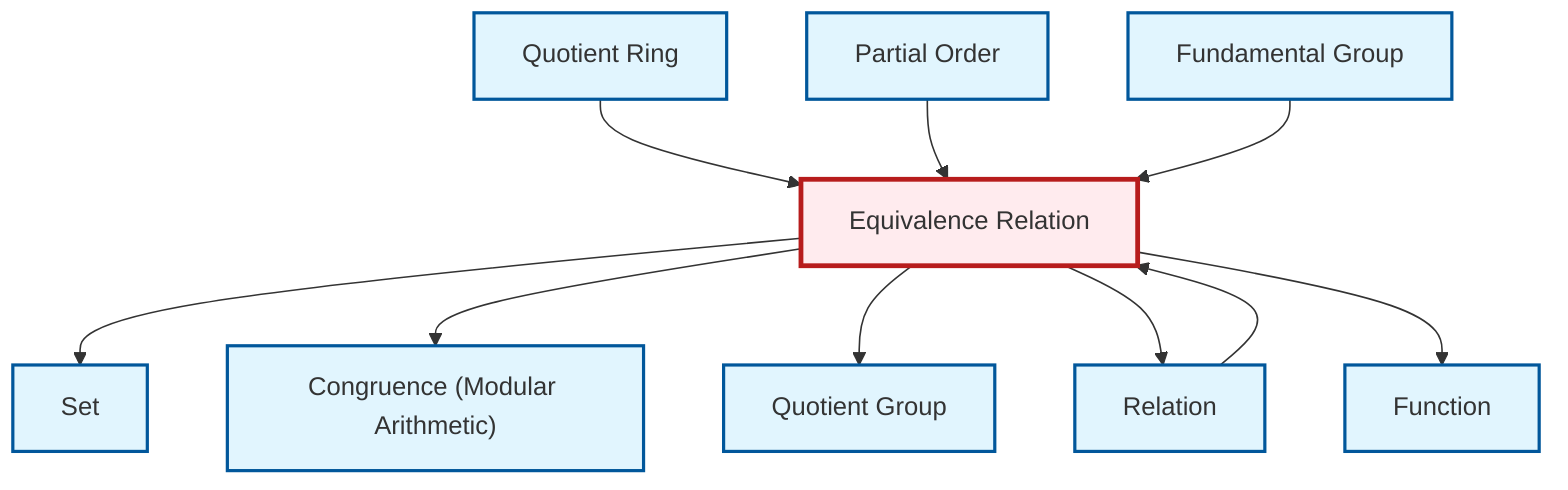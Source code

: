 graph TD
    classDef definition fill:#e1f5fe,stroke:#01579b,stroke-width:2px
    classDef theorem fill:#f3e5f5,stroke:#4a148c,stroke-width:2px
    classDef axiom fill:#fff3e0,stroke:#e65100,stroke-width:2px
    classDef example fill:#e8f5e9,stroke:#1b5e20,stroke-width:2px
    classDef current fill:#ffebee,stroke:#b71c1c,stroke-width:3px
    def-congruence["Congruence (Modular Arithmetic)"]:::definition
    def-fundamental-group["Fundamental Group"]:::definition
    def-relation["Relation"]:::definition
    def-quotient-ring["Quotient Ring"]:::definition
    def-set["Set"]:::definition
    def-function["Function"]:::definition
    def-quotient-group["Quotient Group"]:::definition
    def-partial-order["Partial Order"]:::definition
    def-equivalence-relation["Equivalence Relation"]:::definition
    def-quotient-ring --> def-equivalence-relation
    def-partial-order --> def-equivalence-relation
    def-equivalence-relation --> def-set
    def-equivalence-relation --> def-congruence
    def-relation --> def-equivalence-relation
    def-equivalence-relation --> def-quotient-group
    def-fundamental-group --> def-equivalence-relation
    def-equivalence-relation --> def-relation
    def-equivalence-relation --> def-function
    class def-equivalence-relation current